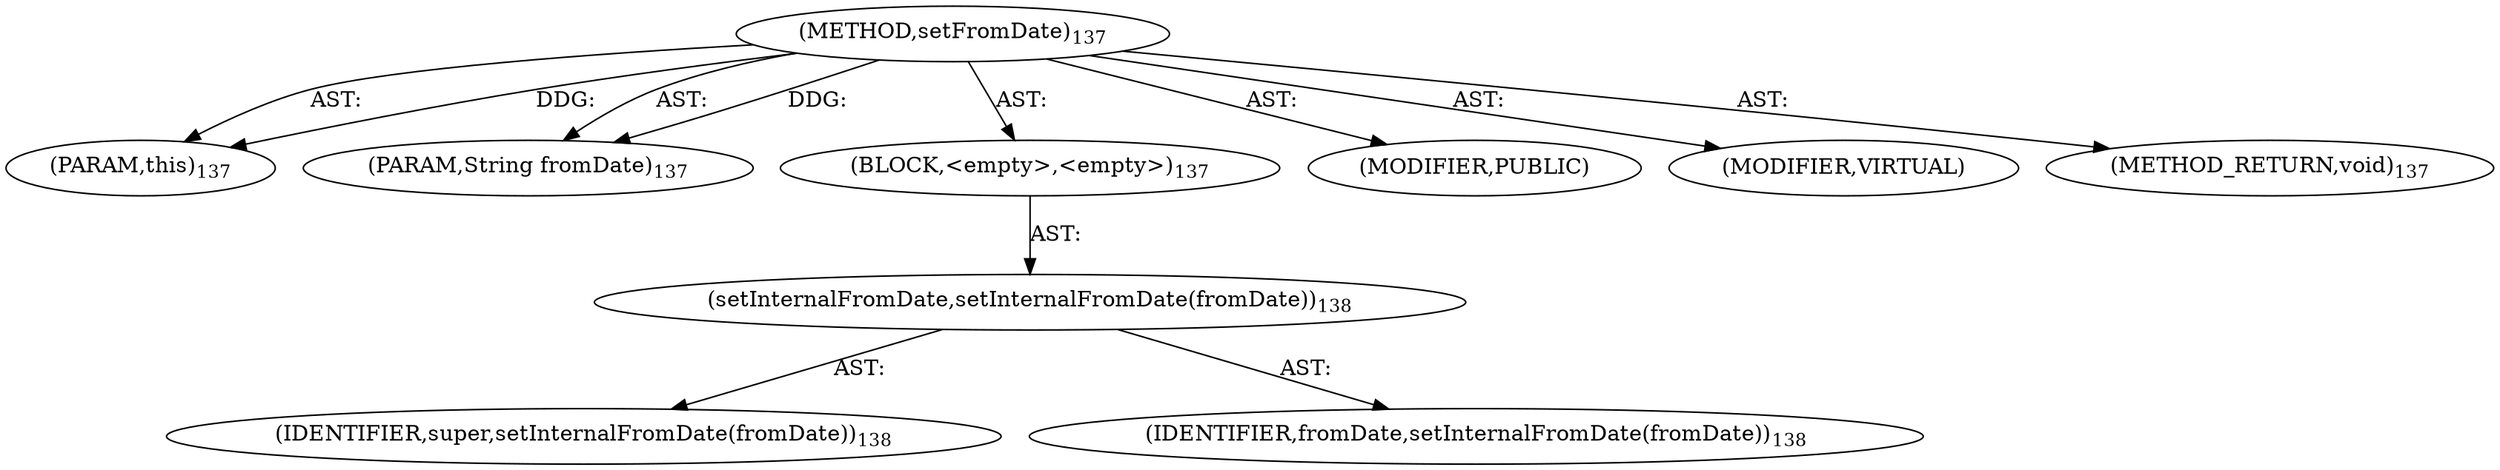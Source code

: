 digraph "setFromDate" {  
"111669149699" [label = <(METHOD,setFromDate)<SUB>137</SUB>> ]
"115964116998" [label = <(PARAM,this)<SUB>137</SUB>> ]
"115964116999" [label = <(PARAM,String fromDate)<SUB>137</SUB>> ]
"25769803781" [label = <(BLOCK,&lt;empty&gt;,&lt;empty&gt;)<SUB>137</SUB>> ]
"30064771112" [label = <(setInternalFromDate,setInternalFromDate(fromDate))<SUB>138</SUB>> ]
"68719476771" [label = <(IDENTIFIER,super,setInternalFromDate(fromDate))<SUB>138</SUB>> ]
"68719476772" [label = <(IDENTIFIER,fromDate,setInternalFromDate(fromDate))<SUB>138</SUB>> ]
"133143986181" [label = <(MODIFIER,PUBLIC)> ]
"133143986182" [label = <(MODIFIER,VIRTUAL)> ]
"128849018883" [label = <(METHOD_RETURN,void)<SUB>137</SUB>> ]
  "111669149699" -> "115964116998"  [ label = "AST: "] 
  "111669149699" -> "115964116999"  [ label = "AST: "] 
  "111669149699" -> "25769803781"  [ label = "AST: "] 
  "111669149699" -> "133143986181"  [ label = "AST: "] 
  "111669149699" -> "133143986182"  [ label = "AST: "] 
  "111669149699" -> "128849018883"  [ label = "AST: "] 
  "25769803781" -> "30064771112"  [ label = "AST: "] 
  "30064771112" -> "68719476771"  [ label = "AST: "] 
  "30064771112" -> "68719476772"  [ label = "AST: "] 
  "111669149699" -> "115964116998"  [ label = "DDG: "] 
  "111669149699" -> "115964116999"  [ label = "DDG: "] 
}

